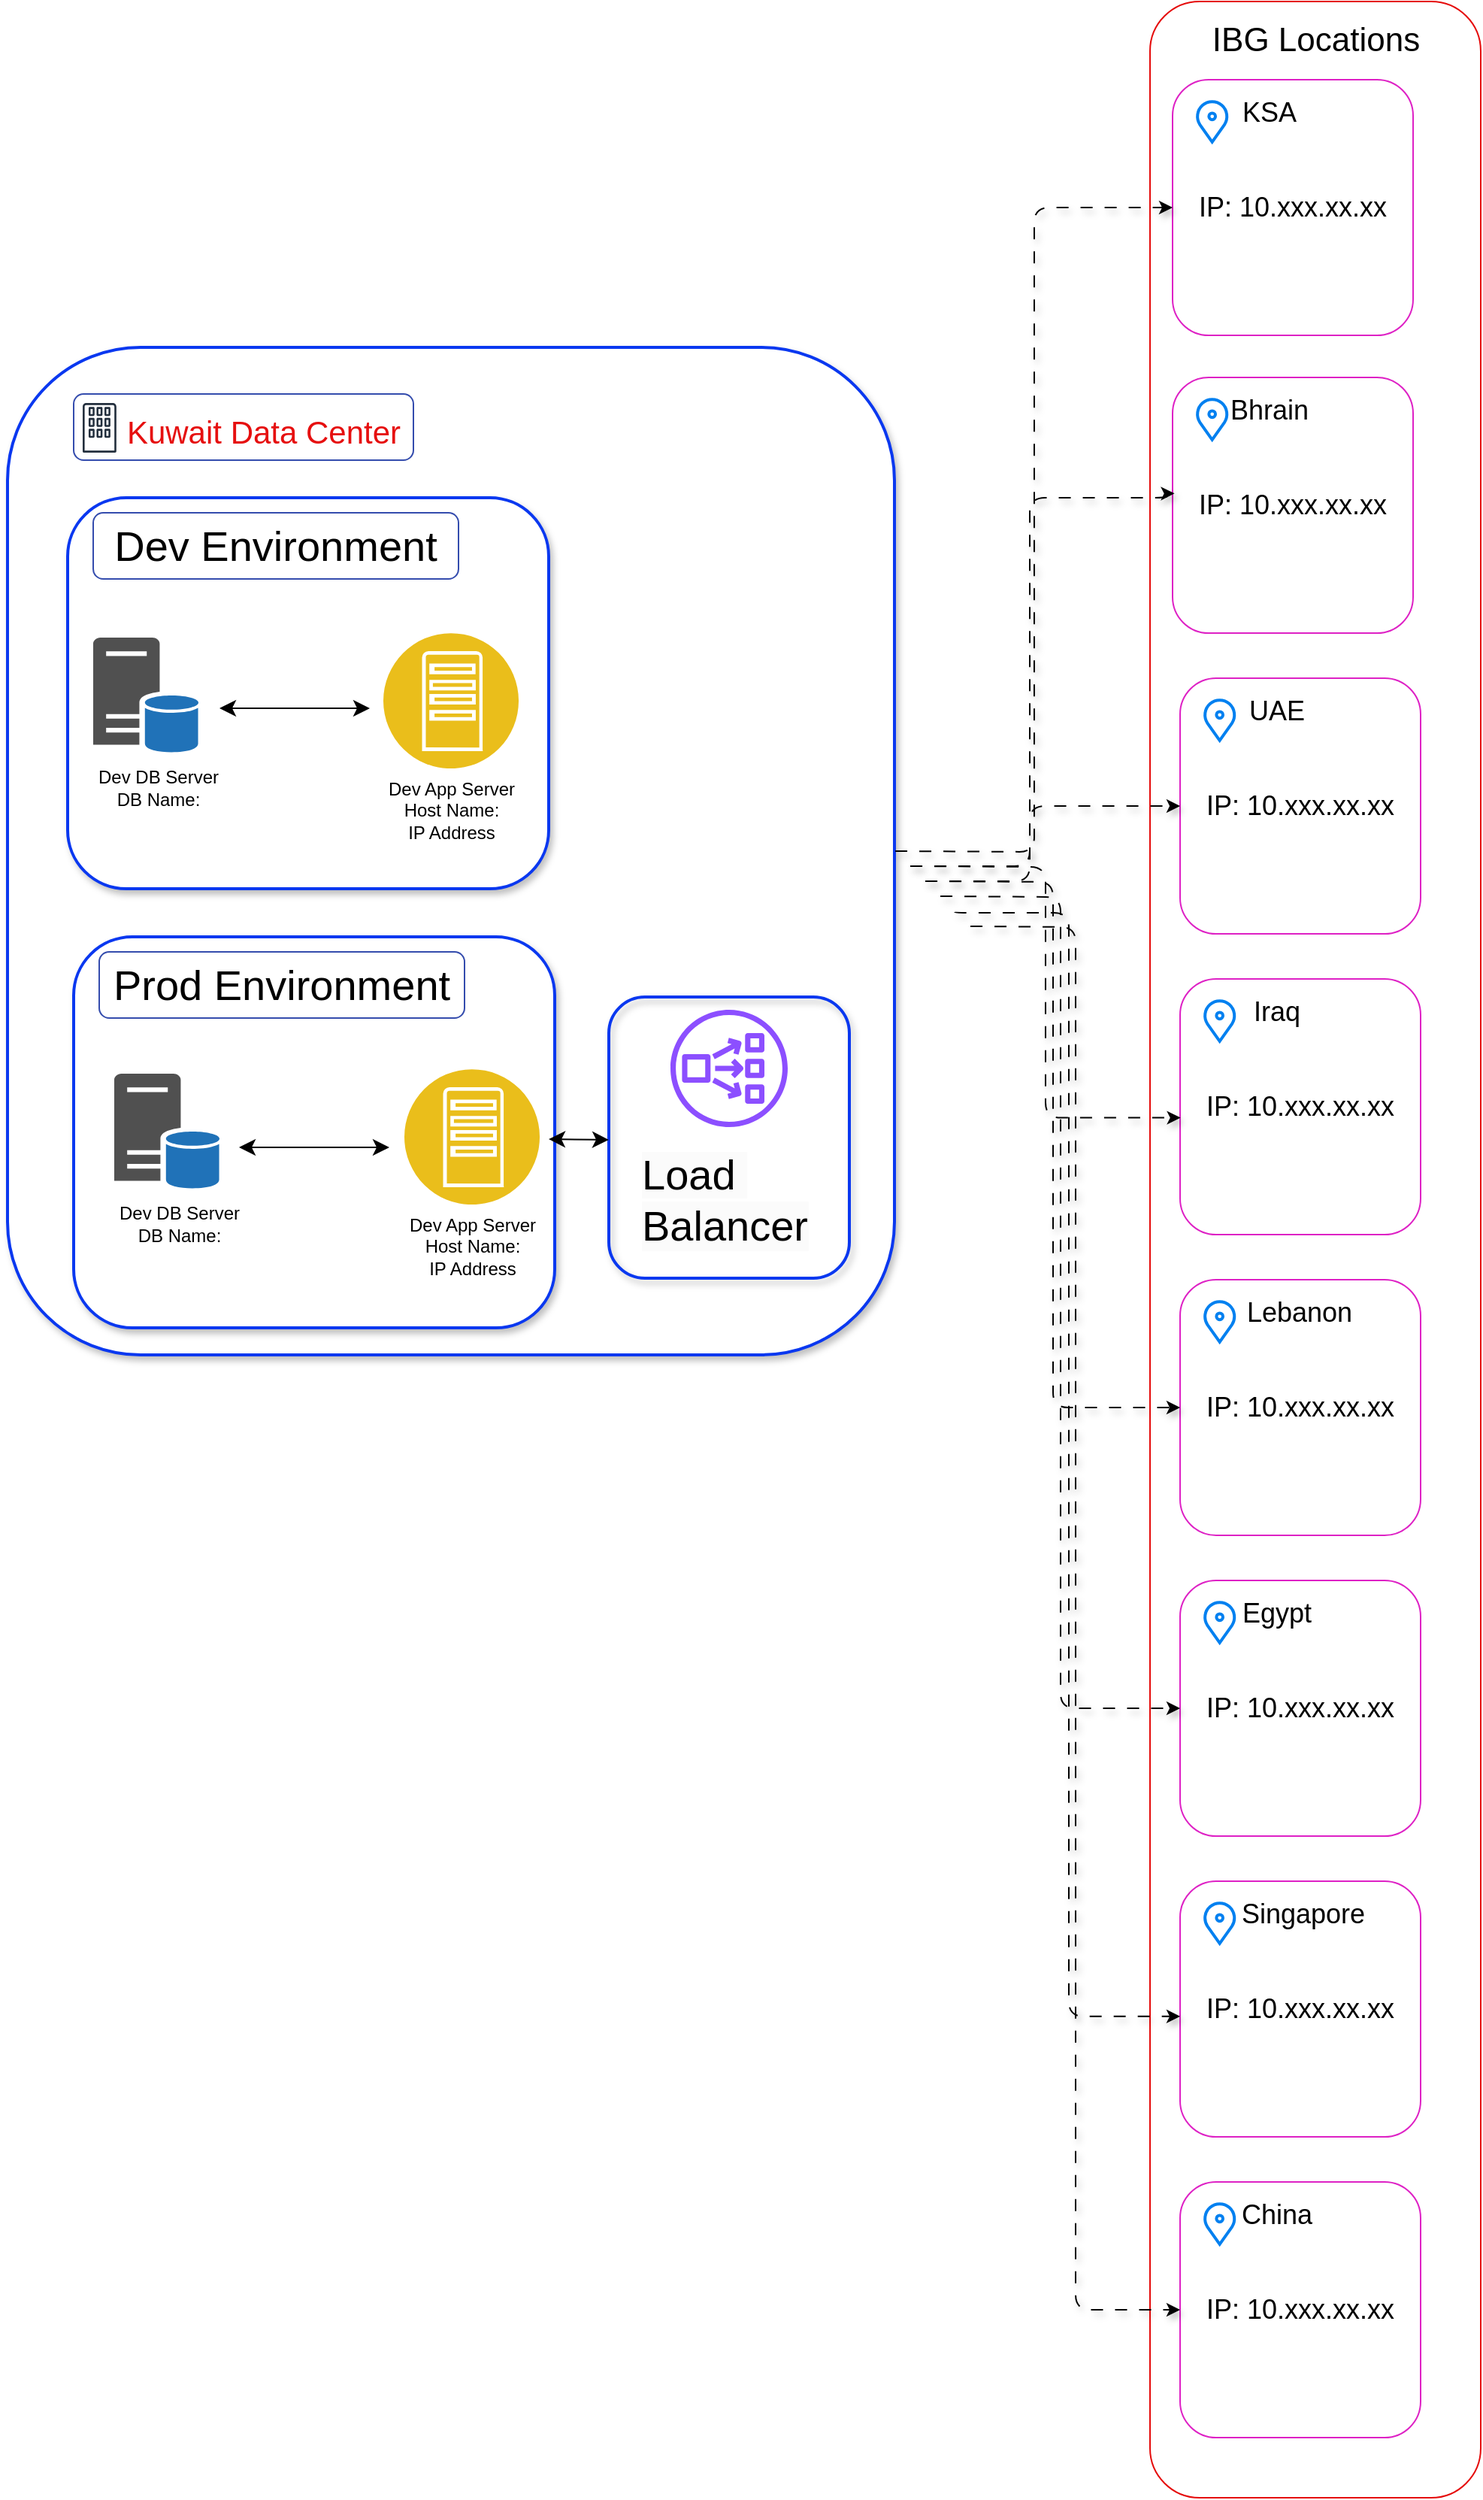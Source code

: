<mxfile version="26.1.0">
  <diagram id="l8hXMBHkgcEJcSW0mbfh" name="Page-1">
    <mxGraphModel dx="579" dy="314" grid="1" gridSize="10" guides="1" tooltips="1" connect="1" arrows="1" fold="1" page="1" pageScale="1" pageWidth="1169" pageHeight="827" math="0" shadow="0">
      <root>
        <mxCell id="0" />
        <mxCell id="1" parent="0" />
        <mxCell id="91vOWmu6anMWhi9mx2zG-1" value="" style="whiteSpace=wrap;html=1;rounded=1;strokeColor=light-dark(#e50b0b, #ededed);" vertex="1" parent="1">
          <mxGeometry x="910" y="200" width="220" height="1660" as="geometry" />
        </mxCell>
        <mxCell id="91vOWmu6anMWhi9mx2zG-5" value="" style="shape=image;html=1;verticalAlign=top;verticalLabelPosition=bottom;labelBackgroundColor=#ffffff;imageAspect=0;aspect=fixed;image=https://cdn4.iconfinder.com/data/icons/for-your-interface-free-samples/128/Globe-128.png" vertex="1" parent="1">
          <mxGeometry x="916" y="212" width="28" height="28" as="geometry" />
        </mxCell>
        <mxCell id="91vOWmu6anMWhi9mx2zG-6" value="&lt;font style=&quot;font-size: 22px;&quot;&gt;IBG Locations&lt;/font&gt;" style="text;html=1;align=center;verticalAlign=middle;resizable=0;points=[];autosize=1;strokeColor=none;fillColor=none;" vertex="1" parent="1">
          <mxGeometry x="940" y="206" width="160" height="40" as="geometry" />
        </mxCell>
        <mxCell id="91vOWmu6anMWhi9mx2zG-17" value="" style="group" vertex="1" connectable="0" parent="1">
          <mxGeometry x="925" y="252" width="155" height="138" as="geometry" />
        </mxCell>
        <mxCell id="91vOWmu6anMWhi9mx2zG-2" value="&lt;div&gt;&lt;font style=&quot;font-size: 18px;&quot;&gt;IP: 10.xxx.xx.xx&lt;/font&gt;&lt;/div&gt;" style="whiteSpace=wrap;html=1;rounded=1;strokeColor=light-dark(#de21c5, #ededed);" vertex="1" parent="91vOWmu6anMWhi9mx2zG-17">
          <mxGeometry width="160" height="170" as="geometry" />
        </mxCell>
        <mxCell id="91vOWmu6anMWhi9mx2zG-3" value="" style="html=1;verticalLabelPosition=bottom;align=center;labelBackgroundColor=#ffffff;verticalAlign=top;strokeWidth=2;strokeColor=#0080F0;shadow=0;dashed=0;shape=mxgraph.ios7.icons.location;" vertex="1" parent="91vOWmu6anMWhi9mx2zG-17">
          <mxGeometry x="15.5" y="13.8" width="21.7" height="27.6" as="geometry" />
        </mxCell>
        <mxCell id="91vOWmu6anMWhi9mx2zG-7" value="&lt;font style=&quot;font-size: 18px;&quot;&gt;KSA&lt;/font&gt;" style="text;html=1;align=center;verticalAlign=middle;resizable=0;points=[];autosize=1;strokeColor=none;fillColor=none;" vertex="1" parent="91vOWmu6anMWhi9mx2zG-17">
          <mxGeometry x="33.75" y="1.9" width="60" height="40" as="geometry" />
        </mxCell>
        <mxCell id="91vOWmu6anMWhi9mx2zG-58" value="" style="whiteSpace=wrap;html=1;strokeColor=light-dark(#0a38f0, #ededed);gradientColor=none;rounded=1;shadow=1;strokeWidth=2;" vertex="1" parent="1">
          <mxGeometry x="150" y="430" width="590" height="670" as="geometry" />
        </mxCell>
        <mxCell id="91vOWmu6anMWhi9mx2zG-59" value="" style="whiteSpace=wrap;html=1;strokeColor=light-dark(#0a38f0, #ededed);gradientColor=none;rounded=1;shadow=1;strokeWidth=2;" vertex="1" parent="1">
          <mxGeometry x="190" y="530" width="320" height="260" as="geometry" />
        </mxCell>
        <mxCell id="91vOWmu6anMWhi9mx2zG-60" value="&lt;font style=&quot;font-size: 21px; color: light-dark(rgb(230, 15, 15), rgb(237, 237, 237));&quot;&gt;Kuwait Data Center&lt;/font&gt;" style="text;html=1;align=center;verticalAlign=middle;resizable=0;points=[];autosize=1;strokeColor=none;fillColor=default;" vertex="1" parent="1">
          <mxGeometry x="215" y="466" width="210" height="40" as="geometry" />
        </mxCell>
        <mxCell id="91vOWmu6anMWhi9mx2zG-61" value="" style="whiteSpace=wrap;html=1;fillColor=none;rounded=1;strokeColor=light-dark(#344cad, #ededed);" vertex="1" parent="1">
          <mxGeometry x="194" y="461" width="226" height="44" as="geometry" />
        </mxCell>
        <mxCell id="91vOWmu6anMWhi9mx2zG-62" value="" style="sketch=0;outlineConnect=0;fontColor=#232F3E;gradientColor=none;fillColor=#232F3D;strokeColor=none;dashed=0;verticalLabelPosition=bottom;verticalAlign=top;align=center;html=1;fontSize=12;fontStyle=0;aspect=fixed;pointerEvents=1;shape=mxgraph.aws4.corporate_data_center;" vertex="1" parent="1">
          <mxGeometry x="200" y="467" width="22.42" height="33" as="geometry" />
        </mxCell>
        <mxCell id="91vOWmu6anMWhi9mx2zG-64" value="" style="image;aspect=fixed;perimeter=ellipsePerimeter;html=1;align=center;shadow=0;dashed=0;fontColor=#4277BB;labelBackgroundColor=default;fontSize=12;spacingTop=3;image=img/lib/ibm/applications/app_server.svg;" vertex="1" parent="1">
          <mxGeometry x="400" y="620" width="90" height="90" as="geometry" />
        </mxCell>
        <mxCell id="91vOWmu6anMWhi9mx2zG-65" value="Dev App Server&lt;div&gt;Host Name:&lt;/div&gt;&lt;div&gt;IP Address&lt;/div&gt;" style="text;html=1;align=center;verticalAlign=middle;resizable=0;points=[];autosize=1;strokeColor=none;fillColor=none;" vertex="1" parent="1">
          <mxGeometry x="390" y="708" width="110" height="60" as="geometry" />
        </mxCell>
        <mxCell id="91vOWmu6anMWhi9mx2zG-67" value="" style="sketch=0;shadow=0;dashed=0;html=1;strokeColor=none;fillColor=#505050;labelPosition=center;verticalLabelPosition=bottom;verticalAlign=top;outlineConnect=0;align=center;shape=mxgraph.office.databases.database_server_blue;" vertex="1" parent="1">
          <mxGeometry x="207" y="623" width="70" height="77" as="geometry" />
        </mxCell>
        <mxCell id="91vOWmu6anMWhi9mx2zG-68" value="Dev DB Server&lt;div&gt;DB Name:&lt;/div&gt;" style="text;html=1;align=center;verticalAlign=middle;resizable=0;points=[];autosize=1;strokeColor=none;fillColor=none;" vertex="1" parent="1">
          <mxGeometry x="200" y="703" width="100" height="40" as="geometry" />
        </mxCell>
        <mxCell id="91vOWmu6anMWhi9mx2zG-69" value="&lt;font style=&quot;font-size: 28px;&quot;&gt;Dev Environment&lt;/font&gt;" style="whiteSpace=wrap;html=1;fillColor=none;rounded=1;strokeColor=light-dark(#344cad, #ededed);" vertex="1" parent="1">
          <mxGeometry x="207" y="540" width="243" height="44" as="geometry" />
        </mxCell>
        <mxCell id="91vOWmu6anMWhi9mx2zG-70" value="" style="whiteSpace=wrap;html=1;strokeColor=light-dark(#0a38f0, #ededed);gradientColor=none;rounded=1;shadow=1;strokeWidth=2;" vertex="1" parent="1">
          <mxGeometry x="194" y="822" width="320" height="260" as="geometry" />
        </mxCell>
        <mxCell id="91vOWmu6anMWhi9mx2zG-71" value="&lt;font style=&quot;font-size: 28px;&quot;&gt;Prod Environment&lt;/font&gt;" style="whiteSpace=wrap;html=1;fillColor=none;rounded=1;strokeColor=light-dark(#344cad, #ededed);" vertex="1" parent="1">
          <mxGeometry x="211" y="832" width="243" height="44" as="geometry" />
        </mxCell>
        <mxCell id="91vOWmu6anMWhi9mx2zG-72" value="" style="image;aspect=fixed;perimeter=ellipsePerimeter;html=1;align=center;shadow=0;dashed=0;fontColor=#4277BB;labelBackgroundColor=default;fontSize=12;spacingTop=3;image=img/lib/ibm/applications/app_server.svg;" vertex="1" parent="1">
          <mxGeometry x="414" y="910" width="90" height="90" as="geometry" />
        </mxCell>
        <mxCell id="91vOWmu6anMWhi9mx2zG-73" value="Dev App Server&lt;div&gt;Host Name:&lt;/div&gt;&lt;div&gt;IP Address&lt;/div&gt;" style="text;html=1;align=center;verticalAlign=middle;resizable=0;points=[];autosize=1;strokeColor=none;fillColor=none;" vertex="1" parent="1">
          <mxGeometry x="404" y="998" width="110" height="60" as="geometry" />
        </mxCell>
        <mxCell id="91vOWmu6anMWhi9mx2zG-74" value="" style="sketch=0;shadow=0;dashed=0;html=1;strokeColor=none;fillColor=#505050;labelPosition=center;verticalLabelPosition=bottom;verticalAlign=top;outlineConnect=0;align=center;shape=mxgraph.office.databases.database_server_blue;" vertex="1" parent="1">
          <mxGeometry x="221" y="913" width="70" height="77" as="geometry" />
        </mxCell>
        <mxCell id="91vOWmu6anMWhi9mx2zG-75" value="Dev DB Server&lt;div&gt;DB Name:&lt;/div&gt;" style="text;html=1;align=center;verticalAlign=middle;resizable=0;points=[];autosize=1;strokeColor=none;fillColor=none;" vertex="1" parent="1">
          <mxGeometry x="214" y="993" width="100" height="40" as="geometry" />
        </mxCell>
        <mxCell id="91vOWmu6anMWhi9mx2zG-82" value="" style="group" vertex="1" connectable="0" parent="1">
          <mxGeometry x="550" y="862" width="160" height="187" as="geometry" />
        </mxCell>
        <mxCell id="91vOWmu6anMWhi9mx2zG-78" value="" style="whiteSpace=wrap;html=1;strokeColor=light-dark(#0a38f0, #ededed);gradientColor=none;rounded=1;shadow=1;strokeWidth=2;fillColor=none;" vertex="1" parent="91vOWmu6anMWhi9mx2zG-82">
          <mxGeometry width="160" height="187" as="geometry" />
        </mxCell>
        <mxCell id="91vOWmu6anMWhi9mx2zG-81" value="&lt;font style=&quot;forced-color-adjust: none; color: rgb(0, 0, 0); font-family: Helvetica; font-style: normal; font-variant-ligatures: normal; font-variant-caps: normal; font-weight: 400; letter-spacing: normal; orphans: 2; text-align: center; text-indent: 0px; text-transform: none; widows: 2; word-spacing: 0px; -webkit-text-stroke-width: 0px; white-space: normal; background-color: rgb(251, 251, 251); text-decoration-thickness: initial; text-decoration-style: initial; text-decoration-color: initial; font-size: 28px;&quot;&gt;Load&amp;nbsp;&lt;/font&gt;&lt;div style=&quot;forced-color-adjust: none; color: rgb(0, 0, 0); font-family: Helvetica; font-size: 12px; font-style: normal; font-variant-ligatures: normal; font-variant-caps: normal; font-weight: 400; letter-spacing: normal; orphans: 2; text-align: center; text-indent: 0px; text-transform: none; widows: 2; word-spacing: 0px; -webkit-text-stroke-width: 0px; white-space: normal; background-color: rgb(251, 251, 251); text-decoration-thickness: initial; text-decoration-style: initial; text-decoration-color: initial;&quot;&gt;&lt;font style=&quot;forced-color-adjust: none; font-size: 28px;&quot;&gt;Balancer&lt;/font&gt;&lt;/div&gt;" style="text;whiteSpace=wrap;html=1;" vertex="1" parent="91vOWmu6anMWhi9mx2zG-82">
          <mxGeometry x="20" y="94.5" width="140" height="90" as="geometry" />
        </mxCell>
        <mxCell id="91vOWmu6anMWhi9mx2zG-76" value="" style="sketch=0;outlineConnect=0;fontColor=#232F3E;gradientColor=none;fillColor=#8C4FFF;strokeColor=none;dashed=0;verticalLabelPosition=bottom;verticalAlign=top;align=center;html=1;fontSize=12;fontStyle=0;aspect=fixed;pointerEvents=1;shape=mxgraph.aws4.network_load_balancer;" vertex="1" parent="91vOWmu6anMWhi9mx2zG-82">
          <mxGeometry x="41" y="8.5" width="78" height="78" as="geometry" />
        </mxCell>
        <mxCell id="91vOWmu6anMWhi9mx2zG-86" value="" style="edgeStyle=none;orthogonalLoop=1;jettySize=auto;html=1;endArrow=classic;startArrow=classic;endSize=8;startSize=8;rounded=0;" edge="1" parent="91vOWmu6anMWhi9mx2zG-82">
          <mxGeometry width="100" relative="1" as="geometry">
            <mxPoint x="-40" y="94.5" as="sourcePoint" />
            <mxPoint y="95" as="targetPoint" />
            <Array as="points" />
          </mxGeometry>
        </mxCell>
        <mxCell id="91vOWmu6anMWhi9mx2zG-84" value="" style="edgeStyle=none;orthogonalLoop=1;jettySize=auto;html=1;endArrow=classic;startArrow=classic;endSize=8;startSize=8;rounded=0;" edge="1" parent="1">
          <mxGeometry width="100" relative="1" as="geometry">
            <mxPoint x="304" y="962" as="sourcePoint" />
            <mxPoint x="404" y="962" as="targetPoint" />
            <Array as="points" />
          </mxGeometry>
        </mxCell>
        <mxCell id="91vOWmu6anMWhi9mx2zG-85" value="" style="edgeStyle=none;orthogonalLoop=1;jettySize=auto;html=1;endArrow=classic;startArrow=classic;endSize=8;startSize=8;rounded=0;" edge="1" parent="1">
          <mxGeometry width="100" relative="1" as="geometry">
            <mxPoint x="291" y="670" as="sourcePoint" />
            <mxPoint x="391" y="670" as="targetPoint" />
            <Array as="points" />
          </mxGeometry>
        </mxCell>
        <mxCell id="91vOWmu6anMWhi9mx2zG-88" value="" style="group" vertex="1" connectable="0" parent="1">
          <mxGeometry x="925" y="450" width="155" height="138" as="geometry" />
        </mxCell>
        <mxCell id="91vOWmu6anMWhi9mx2zG-89" value="&lt;div&gt;&lt;font style=&quot;font-size: 18px;&quot;&gt;IP: 10.xxx.xx.xx&lt;/font&gt;&lt;/div&gt;" style="whiteSpace=wrap;html=1;rounded=1;strokeColor=light-dark(#de21c5, #ededed);" vertex="1" parent="91vOWmu6anMWhi9mx2zG-88">
          <mxGeometry width="160" height="170" as="geometry" />
        </mxCell>
        <mxCell id="91vOWmu6anMWhi9mx2zG-90" value="" style="html=1;verticalLabelPosition=bottom;align=center;labelBackgroundColor=#ffffff;verticalAlign=top;strokeWidth=2;strokeColor=#0080F0;shadow=0;dashed=0;shape=mxgraph.ios7.icons.location;" vertex="1" parent="91vOWmu6anMWhi9mx2zG-88">
          <mxGeometry x="15.5" y="13.8" width="21.7" height="27.6" as="geometry" />
        </mxCell>
        <mxCell id="91vOWmu6anMWhi9mx2zG-91" value="&lt;font style=&quot;font-size: 18px;&quot;&gt;Bhrain&lt;/font&gt;" style="text;html=1;align=center;verticalAlign=middle;resizable=0;points=[];autosize=1;strokeColor=none;fillColor=none;" vertex="1" parent="91vOWmu6anMWhi9mx2zG-88">
          <mxGeometry x="23.75" y="1.9" width="80" height="40" as="geometry" />
        </mxCell>
        <mxCell id="91vOWmu6anMWhi9mx2zG-92" value="" style="group" vertex="1" connectable="0" parent="1">
          <mxGeometry x="930" y="650" width="155" height="138" as="geometry" />
        </mxCell>
        <mxCell id="91vOWmu6anMWhi9mx2zG-93" value="&lt;div&gt;&lt;font style=&quot;font-size: 18px;&quot;&gt;IP: 10.xxx.xx.xx&lt;/font&gt;&lt;/div&gt;" style="whiteSpace=wrap;html=1;rounded=1;strokeColor=light-dark(#de21c5, #ededed);" vertex="1" parent="91vOWmu6anMWhi9mx2zG-92">
          <mxGeometry width="160" height="170" as="geometry" />
        </mxCell>
        <mxCell id="91vOWmu6anMWhi9mx2zG-94" value="" style="html=1;verticalLabelPosition=bottom;align=center;labelBackgroundColor=#ffffff;verticalAlign=top;strokeWidth=2;strokeColor=#0080F0;shadow=0;dashed=0;shape=mxgraph.ios7.icons.location;" vertex="1" parent="91vOWmu6anMWhi9mx2zG-92">
          <mxGeometry x="15.5" y="13.8" width="21.7" height="27.6" as="geometry" />
        </mxCell>
        <mxCell id="91vOWmu6anMWhi9mx2zG-95" value="&lt;font style=&quot;font-size: 18px;&quot;&gt;UAE&lt;/font&gt;" style="text;html=1;align=center;verticalAlign=middle;resizable=0;points=[];autosize=1;strokeColor=none;fillColor=none;" vertex="1" parent="91vOWmu6anMWhi9mx2zG-92">
          <mxGeometry x="33.75" y="1.9" width="60" height="40" as="geometry" />
        </mxCell>
        <mxCell id="91vOWmu6anMWhi9mx2zG-97" value="" style="group" vertex="1" connectable="0" parent="1">
          <mxGeometry x="930" y="850" width="155" height="138" as="geometry" />
        </mxCell>
        <mxCell id="91vOWmu6anMWhi9mx2zG-98" value="&lt;div&gt;&lt;font style=&quot;font-size: 18px;&quot;&gt;IP: 10.xxx.xx.xx&lt;/font&gt;&lt;/div&gt;" style="whiteSpace=wrap;html=1;rounded=1;strokeColor=light-dark(#de21c5, #ededed);" vertex="1" parent="91vOWmu6anMWhi9mx2zG-97">
          <mxGeometry width="160" height="170" as="geometry" />
        </mxCell>
        <mxCell id="91vOWmu6anMWhi9mx2zG-99" value="" style="html=1;verticalLabelPosition=bottom;align=center;labelBackgroundColor=#ffffff;verticalAlign=top;strokeWidth=2;strokeColor=#0080F0;shadow=0;dashed=0;shape=mxgraph.ios7.icons.location;" vertex="1" parent="91vOWmu6anMWhi9mx2zG-97">
          <mxGeometry x="15.5" y="13.8" width="21.7" height="27.6" as="geometry" />
        </mxCell>
        <mxCell id="91vOWmu6anMWhi9mx2zG-100" value="&lt;font style=&quot;font-size: 18px;&quot;&gt;Iraq&lt;/font&gt;" style="text;html=1;align=center;verticalAlign=middle;resizable=0;points=[];autosize=1;strokeColor=none;fillColor=none;" vertex="1" parent="91vOWmu6anMWhi9mx2zG-97">
          <mxGeometry x="38.75" y="1.9" width="50" height="40" as="geometry" />
        </mxCell>
        <mxCell id="91vOWmu6anMWhi9mx2zG-103" value="" style="group" vertex="1" connectable="0" parent="1">
          <mxGeometry x="930" y="1050" width="155" height="138" as="geometry" />
        </mxCell>
        <mxCell id="91vOWmu6anMWhi9mx2zG-104" value="&lt;div&gt;&lt;font style=&quot;font-size: 18px;&quot;&gt;IP: 10.xxx.xx.xx&lt;/font&gt;&lt;/div&gt;" style="whiteSpace=wrap;html=1;rounded=1;strokeColor=light-dark(#de21c5, #ededed);" vertex="1" parent="91vOWmu6anMWhi9mx2zG-103">
          <mxGeometry width="160" height="170" as="geometry" />
        </mxCell>
        <mxCell id="91vOWmu6anMWhi9mx2zG-105" value="" style="html=1;verticalLabelPosition=bottom;align=center;labelBackgroundColor=#ffffff;verticalAlign=top;strokeWidth=2;strokeColor=#0080F0;shadow=0;dashed=0;shape=mxgraph.ios7.icons.location;" vertex="1" parent="91vOWmu6anMWhi9mx2zG-103">
          <mxGeometry x="15.5" y="13.8" width="21.7" height="27.6" as="geometry" />
        </mxCell>
        <mxCell id="91vOWmu6anMWhi9mx2zG-106" value="&lt;font style=&quot;font-size: 18px;&quot;&gt;&amp;nbsp; &amp;nbsp; &amp;nbsp; Lebanon&lt;/font&gt;" style="text;html=1;align=center;verticalAlign=middle;resizable=0;points=[];autosize=1;strokeColor=none;fillColor=none;" vertex="1" parent="91vOWmu6anMWhi9mx2zG-103">
          <mxGeometry x="3.75" y="1.9" width="120" height="40" as="geometry" />
        </mxCell>
        <mxCell id="91vOWmu6anMWhi9mx2zG-107" value="" style="group" vertex="1" connectable="0" parent="1">
          <mxGeometry x="930" y="1250" width="155" height="138" as="geometry" />
        </mxCell>
        <mxCell id="91vOWmu6anMWhi9mx2zG-108" value="&lt;div&gt;&lt;font style=&quot;font-size: 18px;&quot;&gt;IP: 10.xxx.xx.xx&lt;/font&gt;&lt;/div&gt;" style="whiteSpace=wrap;html=1;rounded=1;strokeColor=light-dark(#de21c5, #ededed);" vertex="1" parent="91vOWmu6anMWhi9mx2zG-107">
          <mxGeometry width="160" height="170" as="geometry" />
        </mxCell>
        <mxCell id="91vOWmu6anMWhi9mx2zG-109" value="" style="html=1;verticalLabelPosition=bottom;align=center;labelBackgroundColor=#ffffff;verticalAlign=top;strokeWidth=2;strokeColor=#0080F0;shadow=0;dashed=0;shape=mxgraph.ios7.icons.location;" vertex="1" parent="91vOWmu6anMWhi9mx2zG-107">
          <mxGeometry x="15.5" y="13.8" width="21.7" height="27.6" as="geometry" />
        </mxCell>
        <mxCell id="91vOWmu6anMWhi9mx2zG-110" value="&lt;font style=&quot;font-size: 18px;&quot;&gt;Egypt&lt;/font&gt;" style="text;html=1;align=center;verticalAlign=middle;resizable=0;points=[];autosize=1;strokeColor=none;fillColor=none;" vertex="1" parent="91vOWmu6anMWhi9mx2zG-107">
          <mxGeometry x="28.75" y="1.9" width="70" height="40" as="geometry" />
        </mxCell>
        <mxCell id="91vOWmu6anMWhi9mx2zG-111" value="" style="group" vertex="1" connectable="0" parent="1">
          <mxGeometry x="930" y="1450" width="155" height="138" as="geometry" />
        </mxCell>
        <mxCell id="91vOWmu6anMWhi9mx2zG-112" value="&lt;div&gt;&lt;font style=&quot;font-size: 18px;&quot;&gt;IP: 10.xxx.xx.xx&lt;/font&gt;&lt;/div&gt;" style="whiteSpace=wrap;html=1;rounded=1;strokeColor=light-dark(#de21c5, #ededed);" vertex="1" parent="91vOWmu6anMWhi9mx2zG-111">
          <mxGeometry width="160" height="170" as="geometry" />
        </mxCell>
        <mxCell id="91vOWmu6anMWhi9mx2zG-113" value="" style="html=1;verticalLabelPosition=bottom;align=center;labelBackgroundColor=#ffffff;verticalAlign=top;strokeWidth=2;strokeColor=#0080F0;shadow=0;dashed=0;shape=mxgraph.ios7.icons.location;" vertex="1" parent="91vOWmu6anMWhi9mx2zG-111">
          <mxGeometry x="15.5" y="13.8" width="21.7" height="27.6" as="geometry" />
        </mxCell>
        <mxCell id="91vOWmu6anMWhi9mx2zG-114" value="&lt;font style=&quot;font-size: 18px;&quot;&gt;&amp;nbsp; &amp;nbsp; &amp;nbsp; &amp;nbsp;Singapore&lt;/font&gt;" style="text;html=1;align=center;verticalAlign=middle;resizable=0;points=[];autosize=1;strokeColor=none;fillColor=none;" vertex="1" parent="91vOWmu6anMWhi9mx2zG-111">
          <mxGeometry x="-6.25" y="1.9" width="140" height="40" as="geometry" />
        </mxCell>
        <mxCell id="91vOWmu6anMWhi9mx2zG-115" value="" style="group" vertex="1" connectable="0" parent="1">
          <mxGeometry x="930" y="1650" width="155" height="138" as="geometry" />
        </mxCell>
        <mxCell id="91vOWmu6anMWhi9mx2zG-116" value="&lt;div&gt;&lt;font style=&quot;font-size: 18px;&quot;&gt;IP: 10.xxx.xx.xx&lt;/font&gt;&lt;/div&gt;" style="whiteSpace=wrap;html=1;rounded=1;strokeColor=light-dark(#de21c5, #ededed);" vertex="1" parent="91vOWmu6anMWhi9mx2zG-115">
          <mxGeometry width="160" height="170" as="geometry" />
        </mxCell>
        <mxCell id="91vOWmu6anMWhi9mx2zG-117" value="" style="html=1;verticalLabelPosition=bottom;align=center;labelBackgroundColor=#ffffff;verticalAlign=top;strokeWidth=2;strokeColor=#0080F0;shadow=0;dashed=0;shape=mxgraph.ios7.icons.location;" vertex="1" parent="91vOWmu6anMWhi9mx2zG-115">
          <mxGeometry x="15.5" y="13.8" width="21.7" height="27.6" as="geometry" />
        </mxCell>
        <mxCell id="91vOWmu6anMWhi9mx2zG-118" value="&lt;font style=&quot;font-size: 18px;&quot;&gt;China&lt;/font&gt;" style="text;html=1;align=center;verticalAlign=middle;resizable=0;points=[];autosize=1;strokeColor=none;fillColor=none;" vertex="1" parent="91vOWmu6anMWhi9mx2zG-115">
          <mxGeometry x="28.75" y="1.9" width="70" height="40" as="geometry" />
        </mxCell>
        <mxCell id="91vOWmu6anMWhi9mx2zG-120" style="edgeStyle=orthogonalEdgeStyle;rounded=1;orthogonalLoop=1;jettySize=auto;html=1;entryX=0;entryY=0.5;entryDx=0;entryDy=0;shadow=1;flowAnimation=1;" edge="1" parent="1" target="91vOWmu6anMWhi9mx2zG-2">
          <mxGeometry relative="1" as="geometry">
            <mxPoint x="740" y="765" as="sourcePoint" />
          </mxGeometry>
        </mxCell>
        <mxCell id="91vOWmu6anMWhi9mx2zG-124" style="edgeStyle=orthogonalEdgeStyle;rounded=1;orthogonalLoop=1;jettySize=auto;html=1;shadow=1;flowAnimation=1;entryX=0.008;entryY=0.454;entryDx=0;entryDy=0;entryPerimeter=0;" edge="1" parent="1" target="91vOWmu6anMWhi9mx2zG-89">
          <mxGeometry relative="1" as="geometry">
            <mxPoint x="750" y="775" as="sourcePoint" />
            <mxPoint x="922" y="560" as="targetPoint" />
            <Array as="points">
              <mxPoint x="830" y="775" />
              <mxPoint x="830" y="530" />
              <mxPoint x="922" y="530" />
              <mxPoint x="922" y="527" />
            </Array>
          </mxGeometry>
        </mxCell>
        <mxCell id="91vOWmu6anMWhi9mx2zG-125" style="edgeStyle=orthogonalEdgeStyle;rounded=1;orthogonalLoop=1;jettySize=auto;html=1;shadow=1;flowAnimation=1;entryX=0;entryY=0.5;entryDx=0;entryDy=0;" edge="1" parent="1" target="91vOWmu6anMWhi9mx2zG-93">
          <mxGeometry relative="1" as="geometry">
            <mxPoint x="760" y="785" as="sourcePoint" />
            <mxPoint x="900" y="785" as="targetPoint" />
            <Array as="points">
              <mxPoint x="830" y="785" />
              <mxPoint x="830" y="735" />
            </Array>
          </mxGeometry>
        </mxCell>
        <mxCell id="91vOWmu6anMWhi9mx2zG-126" style="edgeStyle=orthogonalEdgeStyle;rounded=1;orthogonalLoop=1;jettySize=auto;html=1;shadow=1;flowAnimation=1;entryX=0.002;entryY=0.543;entryDx=0;entryDy=0;entryPerimeter=0;" edge="1" parent="1" target="91vOWmu6anMWhi9mx2zG-98">
          <mxGeometry relative="1" as="geometry">
            <mxPoint x="750" y="775" as="sourcePoint" />
            <mxPoint x="922" y="950" as="targetPoint" />
          </mxGeometry>
        </mxCell>
        <mxCell id="91vOWmu6anMWhi9mx2zG-127" style="edgeStyle=orthogonalEdgeStyle;rounded=1;orthogonalLoop=1;jettySize=auto;html=1;shadow=1;flowAnimation=1;entryX=0;entryY=0.5;entryDx=0;entryDy=0;" edge="1" parent="1" target="91vOWmu6anMWhi9mx2zG-104">
          <mxGeometry relative="1" as="geometry">
            <mxPoint x="760" y="785" as="sourcePoint" />
            <mxPoint x="932" y="1160" as="targetPoint" />
          </mxGeometry>
        </mxCell>
        <mxCell id="91vOWmu6anMWhi9mx2zG-128" style="edgeStyle=orthogonalEdgeStyle;rounded=1;orthogonalLoop=1;jettySize=auto;html=1;entryX=0;entryY=0.5;entryDx=0;entryDy=0;shadow=1;flowAnimation=1;" edge="1" parent="1" target="91vOWmu6anMWhi9mx2zG-108">
          <mxGeometry relative="1" as="geometry">
            <mxPoint x="770" y="795" as="sourcePoint" />
            <mxPoint x="942" y="371" as="targetPoint" />
          </mxGeometry>
        </mxCell>
        <mxCell id="91vOWmu6anMWhi9mx2zG-129" style="edgeStyle=orthogonalEdgeStyle;rounded=1;orthogonalLoop=1;jettySize=auto;html=1;entryX=0;entryY=0.529;entryDx=0;entryDy=0;shadow=1;flowAnimation=1;entryPerimeter=0;" edge="1" parent="1" target="91vOWmu6anMWhi9mx2zG-112">
          <mxGeometry relative="1" as="geometry">
            <mxPoint x="780" y="805" as="sourcePoint" />
            <mxPoint x="952" y="381" as="targetPoint" />
            <Array as="points">
              <mxPoint x="856" y="806" />
              <mxPoint x="856" y="1540" />
            </Array>
          </mxGeometry>
        </mxCell>
        <mxCell id="91vOWmu6anMWhi9mx2zG-130" style="edgeStyle=orthogonalEdgeStyle;rounded=1;orthogonalLoop=1;jettySize=auto;html=1;shadow=1;flowAnimation=1;entryX=0;entryY=0.5;entryDx=0;entryDy=0;" edge="1" parent="1" target="91vOWmu6anMWhi9mx2zG-116">
          <mxGeometry relative="1" as="geometry">
            <mxPoint x="790" y="815" as="sourcePoint" />
            <mxPoint x="920" y="1740" as="targetPoint" />
          </mxGeometry>
        </mxCell>
      </root>
    </mxGraphModel>
  </diagram>
</mxfile>

